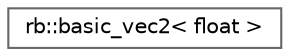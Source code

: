 digraph "Graphical Class Hierarchy"
{
 // LATEX_PDF_SIZE
  bgcolor="transparent";
  edge [fontname=Helvetica,fontsize=10,labelfontname=Helvetica,labelfontsize=10];
  node [fontname=Helvetica,fontsize=10,shape=box,height=0.2,width=0.4];
  rankdir="LR";
  Node0 [label="rb::basic_vec2\< float \>",height=0.2,width=0.4,color="grey40", fillcolor="white", style="filled",URL="$structrb_1_1basic__vec2.html",tooltip=" "];
}
